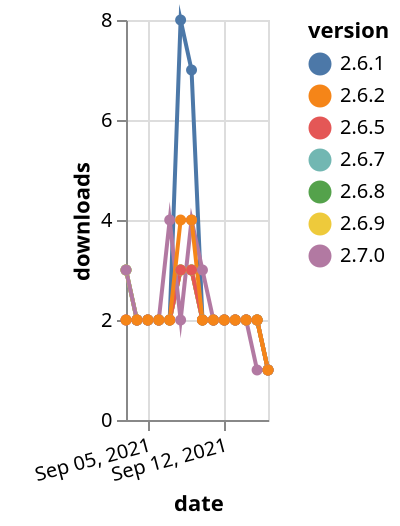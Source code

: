 {"$schema": "https://vega.github.io/schema/vega-lite/v5.json", "description": "A simple bar chart with embedded data.", "data": {"values": [{"date": "2021-09-03", "total": 1086, "delta": 2, "version": "2.6.1"}, {"date": "2021-09-04", "total": 1088, "delta": 2, "version": "2.6.1"}, {"date": "2021-09-05", "total": 1090, "delta": 2, "version": "2.6.1"}, {"date": "2021-09-06", "total": 1092, "delta": 2, "version": "2.6.1"}, {"date": "2021-09-07", "total": 1094, "delta": 2, "version": "2.6.1"}, {"date": "2021-09-08", "total": 1102, "delta": 8, "version": "2.6.1"}, {"date": "2021-09-09", "total": 1109, "delta": 7, "version": "2.6.1"}, {"date": "2021-09-10", "total": 1111, "delta": 2, "version": "2.6.1"}, {"date": "2021-09-11", "total": 1113, "delta": 2, "version": "2.6.1"}, {"date": "2021-09-12", "total": 1115, "delta": 2, "version": "2.6.1"}, {"date": "2021-09-13", "total": 1117, "delta": 2, "version": "2.6.1"}, {"date": "2021-09-14", "total": 1119, "delta": 2, "version": "2.6.1"}, {"date": "2021-09-15", "total": 1121, "delta": 2, "version": "2.6.1"}, {"date": "2021-09-16", "total": 1122, "delta": 1, "version": "2.6.1"}, {"date": "2021-09-03", "total": 301, "delta": 3, "version": "2.6.7"}, {"date": "2021-09-04", "total": 303, "delta": 2, "version": "2.6.7"}, {"date": "2021-09-05", "total": 305, "delta": 2, "version": "2.6.7"}, {"date": "2021-09-06", "total": 307, "delta": 2, "version": "2.6.7"}, {"date": "2021-09-07", "total": 309, "delta": 2, "version": "2.6.7"}, {"date": "2021-09-08", "total": 312, "delta": 3, "version": "2.6.7"}, {"date": "2021-09-09", "total": 315, "delta": 3, "version": "2.6.7"}, {"date": "2021-09-10", "total": 317, "delta": 2, "version": "2.6.7"}, {"date": "2021-09-11", "total": 319, "delta": 2, "version": "2.6.7"}, {"date": "2021-09-12", "total": 321, "delta": 2, "version": "2.6.7"}, {"date": "2021-09-13", "total": 323, "delta": 2, "version": "2.6.7"}, {"date": "2021-09-14", "total": 325, "delta": 2, "version": "2.6.7"}, {"date": "2021-09-15", "total": 327, "delta": 2, "version": "2.6.7"}, {"date": "2021-09-16", "total": 328, "delta": 1, "version": "2.6.7"}, {"date": "2021-09-03", "total": 156, "delta": 3, "version": "2.6.8"}, {"date": "2021-09-04", "total": 158, "delta": 2, "version": "2.6.8"}, {"date": "2021-09-05", "total": 160, "delta": 2, "version": "2.6.8"}, {"date": "2021-09-06", "total": 162, "delta": 2, "version": "2.6.8"}, {"date": "2021-09-07", "total": 164, "delta": 2, "version": "2.6.8"}, {"date": "2021-09-08", "total": 167, "delta": 3, "version": "2.6.8"}, {"date": "2021-09-09", "total": 170, "delta": 3, "version": "2.6.8"}, {"date": "2021-09-10", "total": 172, "delta": 2, "version": "2.6.8"}, {"date": "2021-09-11", "total": 174, "delta": 2, "version": "2.6.8"}, {"date": "2021-09-12", "total": 176, "delta": 2, "version": "2.6.8"}, {"date": "2021-09-13", "total": 178, "delta": 2, "version": "2.6.8"}, {"date": "2021-09-14", "total": 180, "delta": 2, "version": "2.6.8"}, {"date": "2021-09-15", "total": 182, "delta": 2, "version": "2.6.8"}, {"date": "2021-09-16", "total": 183, "delta": 1, "version": "2.6.8"}, {"date": "2021-09-03", "total": 149, "delta": 3, "version": "2.6.9"}, {"date": "2021-09-04", "total": 151, "delta": 2, "version": "2.6.9"}, {"date": "2021-09-05", "total": 153, "delta": 2, "version": "2.6.9"}, {"date": "2021-09-06", "total": 155, "delta": 2, "version": "2.6.9"}, {"date": "2021-09-07", "total": 157, "delta": 2, "version": "2.6.9"}, {"date": "2021-09-08", "total": 160, "delta": 3, "version": "2.6.9"}, {"date": "2021-09-09", "total": 163, "delta": 3, "version": "2.6.9"}, {"date": "2021-09-10", "total": 165, "delta": 2, "version": "2.6.9"}, {"date": "2021-09-11", "total": 167, "delta": 2, "version": "2.6.9"}, {"date": "2021-09-12", "total": 169, "delta": 2, "version": "2.6.9"}, {"date": "2021-09-13", "total": 171, "delta": 2, "version": "2.6.9"}, {"date": "2021-09-14", "total": 173, "delta": 2, "version": "2.6.9"}, {"date": "2021-09-15", "total": 175, "delta": 2, "version": "2.6.9"}, {"date": "2021-09-16", "total": 176, "delta": 1, "version": "2.6.9"}, {"date": "2021-09-03", "total": 318, "delta": 2, "version": "2.6.5"}, {"date": "2021-09-04", "total": 320, "delta": 2, "version": "2.6.5"}, {"date": "2021-09-05", "total": 322, "delta": 2, "version": "2.6.5"}, {"date": "2021-09-06", "total": 324, "delta": 2, "version": "2.6.5"}, {"date": "2021-09-07", "total": 326, "delta": 2, "version": "2.6.5"}, {"date": "2021-09-08", "total": 329, "delta": 3, "version": "2.6.5"}, {"date": "2021-09-09", "total": 332, "delta": 3, "version": "2.6.5"}, {"date": "2021-09-10", "total": 334, "delta": 2, "version": "2.6.5"}, {"date": "2021-09-11", "total": 336, "delta": 2, "version": "2.6.5"}, {"date": "2021-09-12", "total": 338, "delta": 2, "version": "2.6.5"}, {"date": "2021-09-13", "total": 340, "delta": 2, "version": "2.6.5"}, {"date": "2021-09-14", "total": 342, "delta": 2, "version": "2.6.5"}, {"date": "2021-09-15", "total": 344, "delta": 2, "version": "2.6.5"}, {"date": "2021-09-16", "total": 345, "delta": 1, "version": "2.6.5"}, {"date": "2021-09-03", "total": 148, "delta": 3, "version": "2.7.0"}, {"date": "2021-09-04", "total": 150, "delta": 2, "version": "2.7.0"}, {"date": "2021-09-05", "total": 152, "delta": 2, "version": "2.7.0"}, {"date": "2021-09-06", "total": 154, "delta": 2, "version": "2.7.0"}, {"date": "2021-09-07", "total": 158, "delta": 4, "version": "2.7.0"}, {"date": "2021-09-08", "total": 160, "delta": 2, "version": "2.7.0"}, {"date": "2021-09-09", "total": 164, "delta": 4, "version": "2.7.0"}, {"date": "2021-09-10", "total": 167, "delta": 3, "version": "2.7.0"}, {"date": "2021-09-11", "total": 169, "delta": 2, "version": "2.7.0"}, {"date": "2021-09-12", "total": 171, "delta": 2, "version": "2.7.0"}, {"date": "2021-09-13", "total": 173, "delta": 2, "version": "2.7.0"}, {"date": "2021-09-14", "total": 175, "delta": 2, "version": "2.7.0"}, {"date": "2021-09-15", "total": 176, "delta": 1, "version": "2.7.0"}, {"date": "2021-09-16", "total": 177, "delta": 1, "version": "2.7.0"}, {"date": "2021-09-03", "total": 414, "delta": 2, "version": "2.6.2"}, {"date": "2021-09-04", "total": 416, "delta": 2, "version": "2.6.2"}, {"date": "2021-09-05", "total": 418, "delta": 2, "version": "2.6.2"}, {"date": "2021-09-06", "total": 420, "delta": 2, "version": "2.6.2"}, {"date": "2021-09-07", "total": 422, "delta": 2, "version": "2.6.2"}, {"date": "2021-09-08", "total": 426, "delta": 4, "version": "2.6.2"}, {"date": "2021-09-09", "total": 430, "delta": 4, "version": "2.6.2"}, {"date": "2021-09-10", "total": 432, "delta": 2, "version": "2.6.2"}, {"date": "2021-09-11", "total": 434, "delta": 2, "version": "2.6.2"}, {"date": "2021-09-12", "total": 436, "delta": 2, "version": "2.6.2"}, {"date": "2021-09-13", "total": 438, "delta": 2, "version": "2.6.2"}, {"date": "2021-09-14", "total": 440, "delta": 2, "version": "2.6.2"}, {"date": "2021-09-15", "total": 442, "delta": 2, "version": "2.6.2"}, {"date": "2021-09-16", "total": 443, "delta": 1, "version": "2.6.2"}]}, "width": "container", "mark": {"type": "line", "point": {"filled": true}}, "encoding": {"x": {"field": "date", "type": "temporal", "timeUnit": "yearmonthdate", "title": "date", "axis": {"labelAngle": -15}}, "y": {"field": "delta", "type": "quantitative", "title": "downloads"}, "color": {"field": "version", "type": "nominal"}, "tooltip": {"field": "delta"}}}